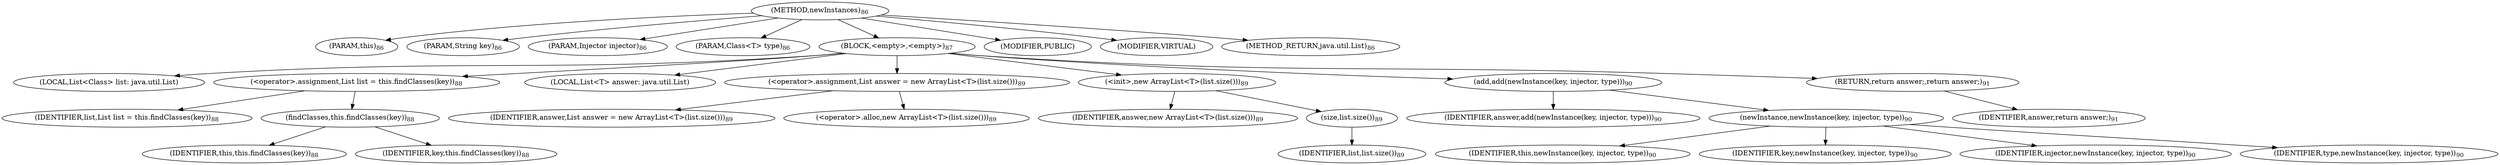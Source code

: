 digraph "newInstances" {  
"217" [label = <(METHOD,newInstances)<SUB>86</SUB>> ]
"20" [label = <(PARAM,this)<SUB>86</SUB>> ]
"218" [label = <(PARAM,String key)<SUB>86</SUB>> ]
"219" [label = <(PARAM,Injector injector)<SUB>86</SUB>> ]
"220" [label = <(PARAM,Class&lt;T&gt; type)<SUB>86</SUB>> ]
"221" [label = <(BLOCK,&lt;empty&gt;,&lt;empty&gt;)<SUB>87</SUB>> ]
"222" [label = <(LOCAL,List&lt;Class&gt; list: java.util.List)> ]
"223" [label = <(&lt;operator&gt;.assignment,List list = this.findClasses(key))<SUB>88</SUB>> ]
"224" [label = <(IDENTIFIER,list,List list = this.findClasses(key))<SUB>88</SUB>> ]
"225" [label = <(findClasses,this.findClasses(key))<SUB>88</SUB>> ]
"19" [label = <(IDENTIFIER,this,this.findClasses(key))<SUB>88</SUB>> ]
"226" [label = <(IDENTIFIER,key,this.findClasses(key))<SUB>88</SUB>> ]
"22" [label = <(LOCAL,List&lt;T&gt; answer: java.util.List)> ]
"227" [label = <(&lt;operator&gt;.assignment,List answer = new ArrayList&lt;T&gt;(list.size()))<SUB>89</SUB>> ]
"228" [label = <(IDENTIFIER,answer,List answer = new ArrayList&lt;T&gt;(list.size()))<SUB>89</SUB>> ]
"229" [label = <(&lt;operator&gt;.alloc,new ArrayList&lt;T&gt;(list.size()))<SUB>89</SUB>> ]
"230" [label = <(&lt;init&gt;,new ArrayList&lt;T&gt;(list.size()))<SUB>89</SUB>> ]
"21" [label = <(IDENTIFIER,answer,new ArrayList&lt;T&gt;(list.size()))<SUB>89</SUB>> ]
"231" [label = <(size,list.size())<SUB>89</SUB>> ]
"232" [label = <(IDENTIFIER,list,list.size())<SUB>89</SUB>> ]
"233" [label = <(add,add(newInstance(key, injector, type)))<SUB>90</SUB>> ]
"234" [label = <(IDENTIFIER,answer,add(newInstance(key, injector, type)))<SUB>90</SUB>> ]
"235" [label = <(newInstance,newInstance(key, injector, type))<SUB>90</SUB>> ]
"23" [label = <(IDENTIFIER,this,newInstance(key, injector, type))<SUB>90</SUB>> ]
"236" [label = <(IDENTIFIER,key,newInstance(key, injector, type))<SUB>90</SUB>> ]
"237" [label = <(IDENTIFIER,injector,newInstance(key, injector, type))<SUB>90</SUB>> ]
"238" [label = <(IDENTIFIER,type,newInstance(key, injector, type))<SUB>90</SUB>> ]
"239" [label = <(RETURN,return answer;,return answer;)<SUB>91</SUB>> ]
"240" [label = <(IDENTIFIER,answer,return answer;)<SUB>91</SUB>> ]
"241" [label = <(MODIFIER,PUBLIC)> ]
"242" [label = <(MODIFIER,VIRTUAL)> ]
"243" [label = <(METHOD_RETURN,java.util.List)<SUB>86</SUB>> ]
  "217" -> "20" 
  "217" -> "218" 
  "217" -> "219" 
  "217" -> "220" 
  "217" -> "221" 
  "217" -> "241" 
  "217" -> "242" 
  "217" -> "243" 
  "221" -> "222" 
  "221" -> "223" 
  "221" -> "22" 
  "221" -> "227" 
  "221" -> "230" 
  "221" -> "233" 
  "221" -> "239" 
  "223" -> "224" 
  "223" -> "225" 
  "225" -> "19" 
  "225" -> "226" 
  "227" -> "228" 
  "227" -> "229" 
  "230" -> "21" 
  "230" -> "231" 
  "231" -> "232" 
  "233" -> "234" 
  "233" -> "235" 
  "235" -> "23" 
  "235" -> "236" 
  "235" -> "237" 
  "235" -> "238" 
  "239" -> "240" 
}

